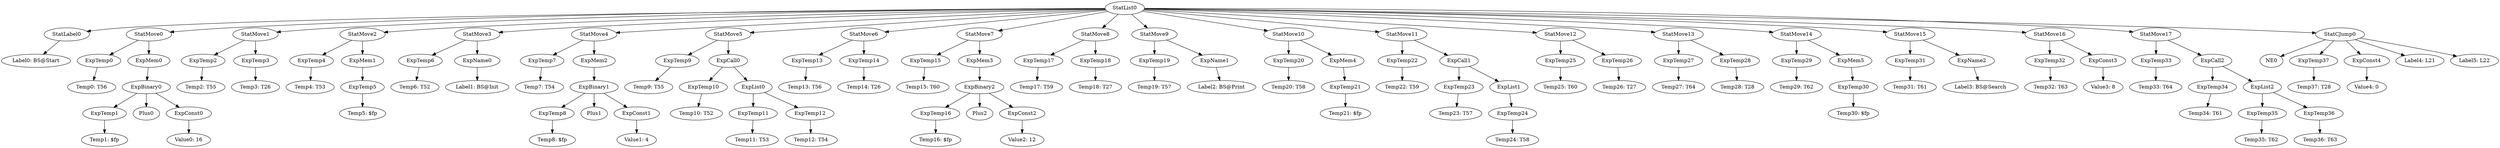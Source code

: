 digraph {
	ordering = out;
	ExpConst4 -> "Value4: 0";
	ExpTemp36 -> "Temp36: T63";
	ExpList2 -> ExpTemp35;
	ExpList2 -> ExpTemp36;
	ExpTemp35 -> "Temp35: T62";
	StatMove17 -> ExpTemp33;
	StatMove17 -> ExpCall2;
	StatMove16 -> ExpTemp32;
	StatMove16 -> ExpConst3;
	ExpName2 -> "Label3: BS@Search";
	ExpConst3 -> "Value3: 8";
	ExpTemp30 -> "Temp30: $fp";
	ExpTemp29 -> "Temp29: T62";
	StatMove13 -> ExpTemp27;
	StatMove13 -> ExpTemp28;
	ExpTemp27 -> "Temp27: T64";
	ExpTemp26 -> "Temp26: T27";
	ExpTemp25 -> "Temp25: T60";
	ExpTemp24 -> "Temp24: T58";
	ExpCall1 -> ExpTemp23;
	ExpCall1 -> ExpList1;
	StatMove11 -> ExpTemp22;
	StatMove11 -> ExpCall1;
	ExpMem4 -> ExpTemp21;
	ExpCall2 -> ExpTemp34;
	ExpCall2 -> ExpList2;
	StatMove10 -> ExpTemp20;
	StatMove10 -> ExpMem4;
	ExpTemp20 -> "Temp20: T58";
	StatMove4 -> ExpTemp7;
	StatMove4 -> ExpMem2;
	ExpMem0 -> ExpBinary0;
	StatMove7 -> ExpTemp15;
	StatMove7 -> ExpMem3;
	ExpTemp4 -> "Temp4: T53";
	ExpName0 -> "Label1: BS@Init";
	ExpTemp22 -> "Temp22: T59";
	StatMove3 -> ExpTemp6;
	StatMove3 -> ExpName0;
	StatMove15 -> ExpTemp31;
	StatMove15 -> ExpName2;
	ExpTemp11 -> "Temp11: T53";
	ExpTemp5 -> "Temp5: $fp";
	ExpTemp1 -> "Temp1: $fp";
	ExpTemp28 -> "Temp28: T28";
	ExpTemp14 -> "Temp14: T26";
	ExpTemp3 -> "Temp3: T26";
	ExpTemp23 -> "Temp23: T57";
	ExpBinary0 -> ExpTemp1;
	ExpBinary0 -> Plus0;
	ExpBinary0 -> ExpConst0;
	ExpTemp7 -> "Temp7: T54";
	ExpTemp0 -> "Temp0: T56";
	StatList0 -> StatLabel0;
	StatList0 -> StatMove0;
	StatList0 -> StatMove1;
	StatList0 -> StatMove2;
	StatList0 -> StatMove3;
	StatList0 -> StatMove4;
	StatList0 -> StatMove5;
	StatList0 -> StatMove6;
	StatList0 -> StatMove7;
	StatList0 -> StatMove8;
	StatList0 -> StatMove9;
	StatList0 -> StatMove10;
	StatList0 -> StatMove11;
	StatList0 -> StatMove12;
	StatList0 -> StatMove13;
	StatList0 -> StatMove14;
	StatList0 -> StatMove15;
	StatList0 -> StatMove16;
	StatList0 -> StatMove17;
	StatList0 -> StatCJump0;
	ExpTemp34 -> "Temp34: T61";
	ExpMem1 -> ExpTemp5;
	StatMove9 -> ExpTemp19;
	StatMove9 -> ExpName1;
	ExpTemp33 -> "Temp33: T64";
	ExpConst0 -> "Value0: 16";
	ExpTemp2 -> "Temp2: T55";
	ExpTemp10 -> "Temp10: T52";
	ExpList1 -> ExpTemp24;
	ExpBinary1 -> ExpTemp8;
	ExpBinary1 -> Plus1;
	ExpBinary1 -> ExpConst1;
	ExpTemp31 -> "Temp31: T61";
	ExpTemp18 -> "Temp18: T27";
	ExpTemp8 -> "Temp8: $fp";
	StatMove1 -> ExpTemp2;
	StatMove1 -> ExpTemp3;
	ExpConst1 -> "Value1: 4";
	StatMove5 -> ExpTemp9;
	StatMove5 -> ExpCall0;
	ExpTemp12 -> "Temp12: T54";
	ExpMem2 -> ExpBinary1;
	StatMove14 -> ExpTemp29;
	StatMove14 -> ExpMem5;
	ExpCall0 -> ExpTemp10;
	ExpCall0 -> ExpList0;
	ExpTemp21 -> "Temp21: $fp";
	ExpTemp17 -> "Temp17: T59";
	ExpTemp9 -> "Temp9: T55";
	StatCJump0 -> NE0;
	StatCJump0 -> ExpTemp37;
	StatCJump0 -> ExpConst4;
	StatCJump0 -> "Label4: L21";
	StatCJump0 -> "Label5: L22";
	ExpList0 -> ExpTemp11;
	ExpList0 -> ExpTemp12;
	ExpTemp13 -> "Temp13: T56";
	ExpTemp16 -> "Temp16: $fp";
	ExpTemp6 -> "Temp6: T52";
	StatMove6 -> ExpTemp13;
	StatMove6 -> ExpTemp14;
	ExpMem5 -> ExpTemp30;
	StatLabel0 -> "Label0: BS@Start";
	ExpBinary2 -> ExpTemp16;
	ExpBinary2 -> Plus2;
	ExpBinary2 -> ExpConst2;
	StatMove12 -> ExpTemp25;
	StatMove12 -> ExpTemp26;
	ExpConst2 -> "Value2: 12";
	ExpTemp37 -> "Temp37: T28";
	ExpMem3 -> ExpBinary2;
	ExpTemp32 -> "Temp32: T63";
	StatMove0 -> ExpTemp0;
	StatMove0 -> ExpMem0;
	StatMove8 -> ExpTemp17;
	StatMove8 -> ExpTemp18;
	StatMove2 -> ExpTemp4;
	StatMove2 -> ExpMem1;
	ExpTemp19 -> "Temp19: T57";
	ExpTemp15 -> "Temp15: T60";
	ExpName1 -> "Label2: BS@Print";
}

